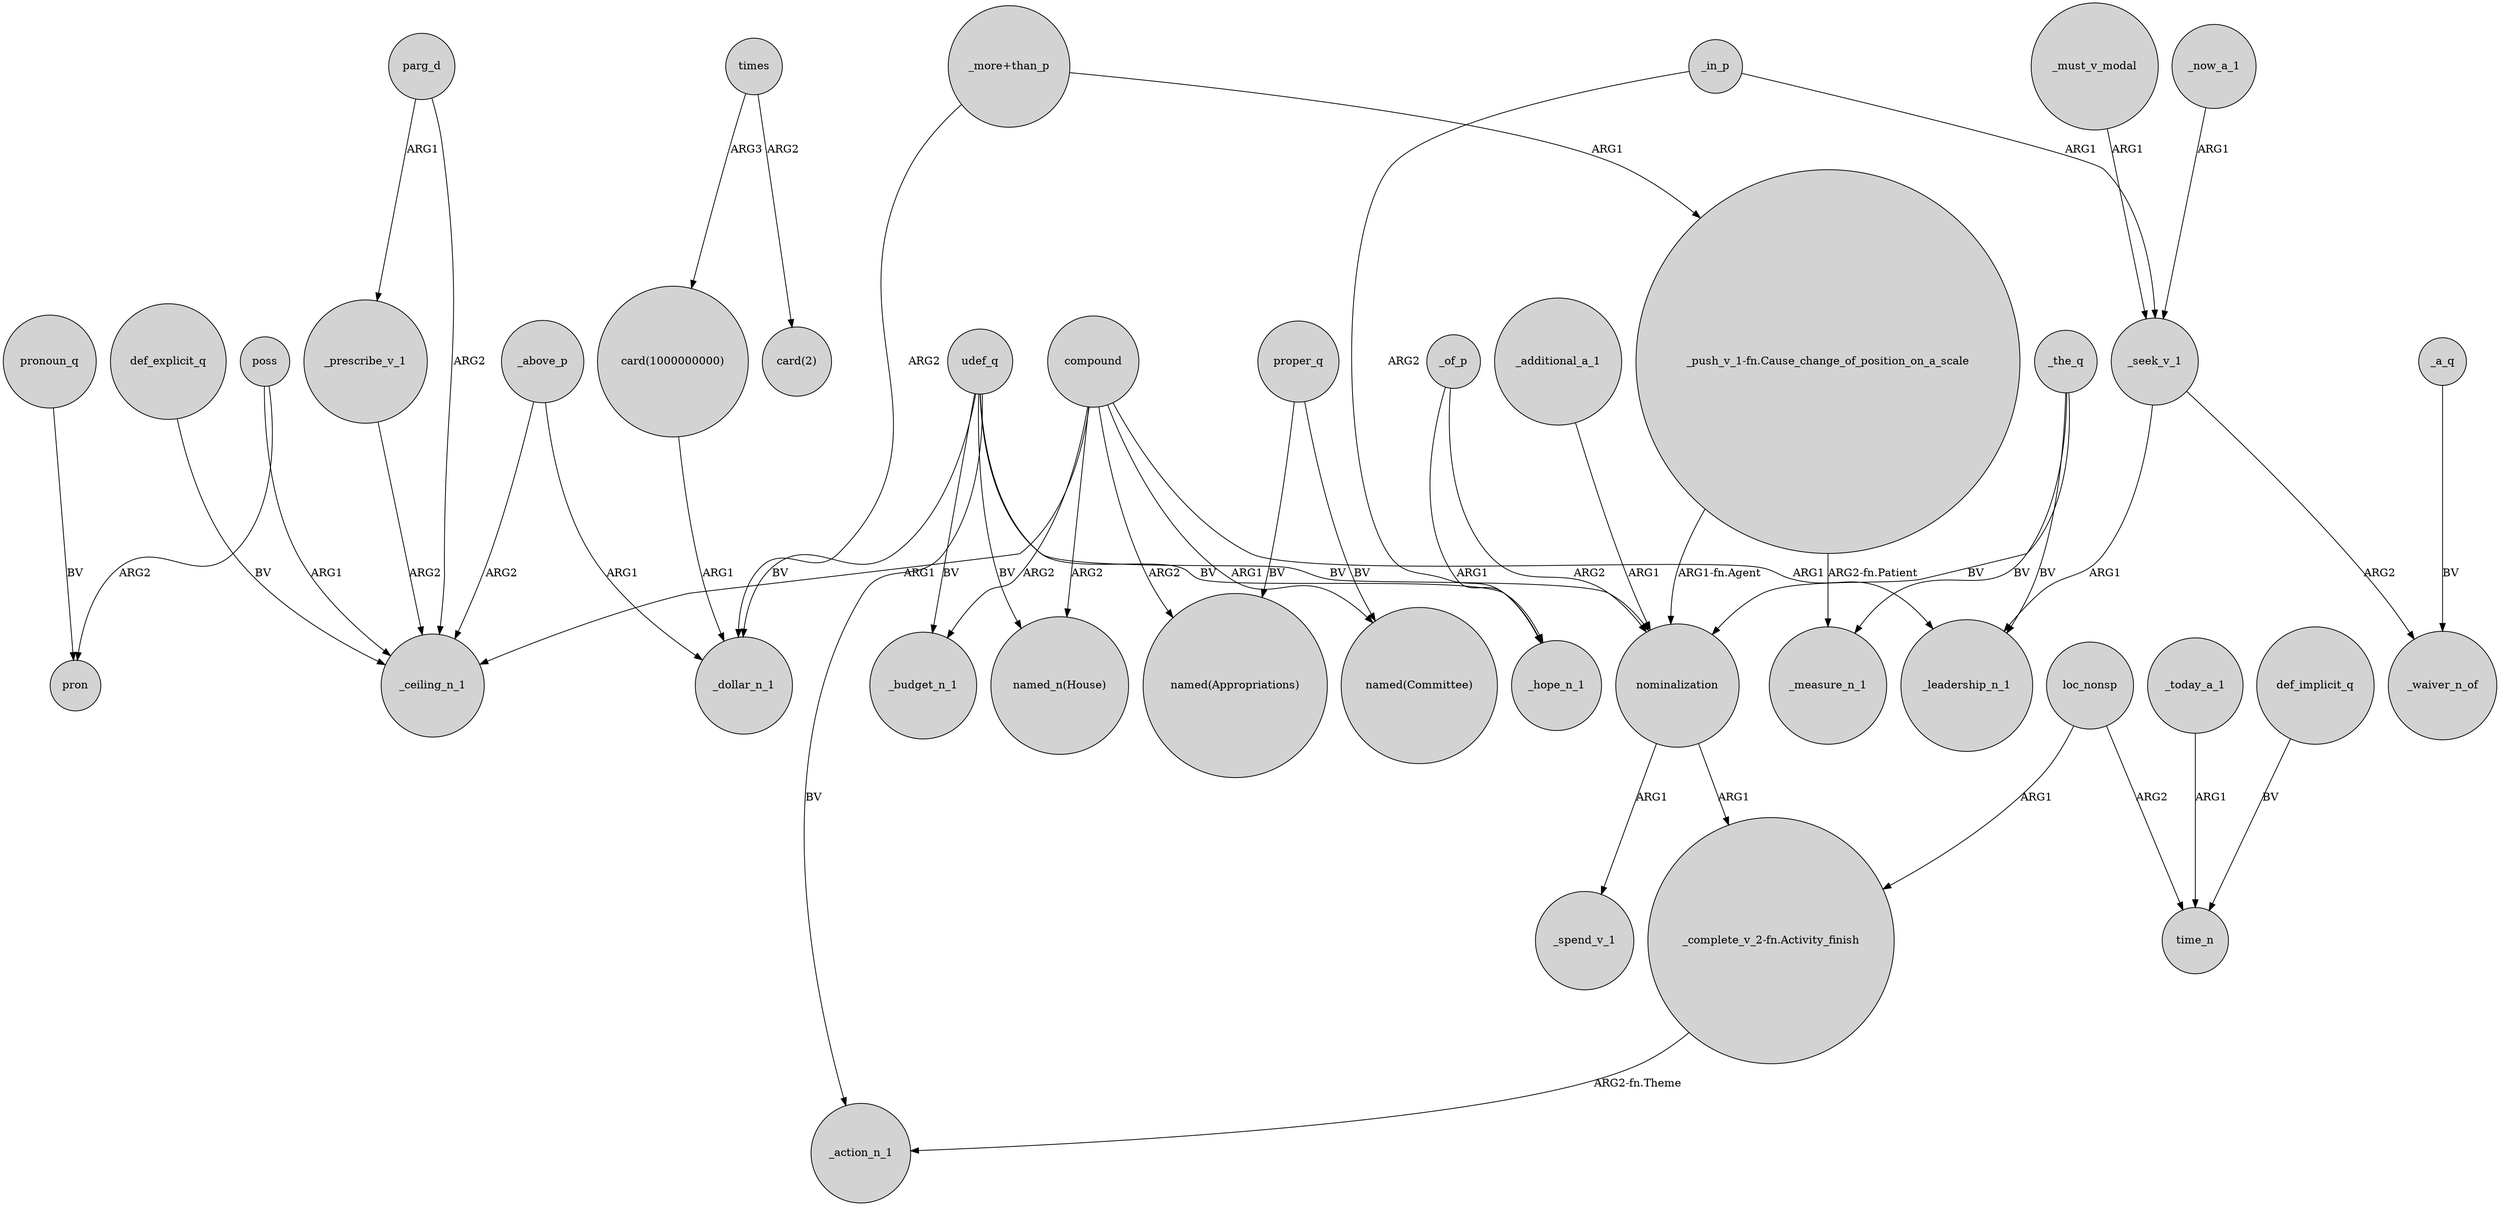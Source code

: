 digraph {
	node [shape=circle style=filled]
	udef_q -> "named_n(House)" [label=BV]
	_the_q -> _measure_n_1 [label=BV]
	_today_a_1 -> time_n [label=ARG1]
	poss -> pron [label=ARG2]
	nominalization -> _spend_v_1 [label=ARG1]
	def_implicit_q -> time_n [label=BV]
	_prescribe_v_1 -> _ceiling_n_1 [label=ARG2]
	parg_d -> _prescribe_v_1 [label=ARG1]
	proper_q -> "named(Appropriations)" [label=BV]
	_must_v_modal -> _seek_v_1 [label=ARG1]
	poss -> _ceiling_n_1 [label=ARG1]
	"_complete_v_2-fn.Activity_finish" -> _action_n_1 [label="ARG2-fn.Theme"]
	compound -> _budget_n_1 [label=ARG2]
	compound -> _leadership_n_1 [label=ARG1]
	_in_p -> _seek_v_1 [label=ARG1]
	loc_nonsp -> time_n [label=ARG2]
	times -> "card(1000000000)" [label=ARG3]
	_above_p -> _ceiling_n_1 [label=ARG2]
	_now_a_1 -> _seek_v_1 [label=ARG1]
	_the_q -> _leadership_n_1 [label=BV]
	nominalization -> "_complete_v_2-fn.Activity_finish" [label=ARG1]
	pronoun_q -> pron [label=BV]
	_in_p -> _hope_n_1 [label=ARG2]
	loc_nonsp -> "_complete_v_2-fn.Activity_finish" [label=ARG1]
	_of_p -> _hope_n_1 [label=ARG1]
	_of_p -> nominalization [label=ARG2]
	"_more+than_p" -> _dollar_n_1 [label=ARG2]
	"_push_v_1-fn.Cause_change_of_position_on_a_scale" -> nominalization [label="ARG1-fn.Agent"]
	udef_q -> _budget_n_1 [label=BV]
	udef_q -> nominalization [label=BV]
	"_push_v_1-fn.Cause_change_of_position_on_a_scale" -> _measure_n_1 [label="ARG2-fn.Patient"]
	proper_q -> "named(Committee)" [label=BV]
	compound -> "named(Committee)" [label=ARG1]
	compound -> "named_n(House)" [label=ARG2]
	parg_d -> _ceiling_n_1 [label=ARG2]
	times -> "card(2)" [label=ARG2]
	compound -> _ceiling_n_1 [label=ARG1]
	compound -> "named(Appropriations)" [label=ARG2]
	_seek_v_1 -> _waiver_n_of [label=ARG2]
	_a_q -> _waiver_n_of [label=BV]
	_additional_a_1 -> nominalization [label=ARG1]
	udef_q -> _hope_n_1 [label=BV]
	_seek_v_1 -> _leadership_n_1 [label=ARG1]
	udef_q -> _action_n_1 [label=BV]
	"card(1000000000)" -> _dollar_n_1 [label=ARG1]
	def_explicit_q -> _ceiling_n_1 [label=BV]
	"_more+than_p" -> "_push_v_1-fn.Cause_change_of_position_on_a_scale" [label=ARG1]
	udef_q -> _dollar_n_1 [label=BV]
	_the_q -> nominalization [label=BV]
	_above_p -> _dollar_n_1 [label=ARG1]
}
